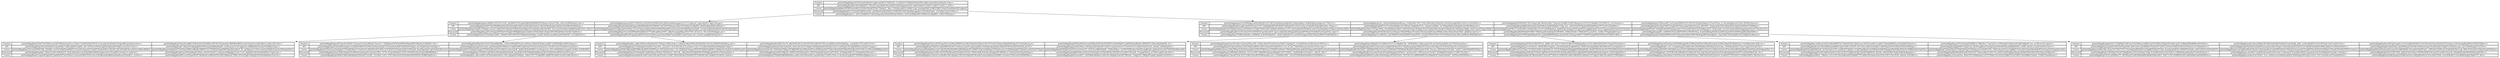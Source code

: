 digraph G{
node[shape=none];
Nodo0[label=<<table><tr><td>Nombre</td>
<td>gAAAAABggKhqKc4iUKGOq5EhKSy0cUjJdciehS8NO7TbHGSN_7cxZXyHTv5TRkQ5WxKoNP6ct4JZiCwkx3BeSds8Dyj9e-I-Vg==</td>
</tr><tr><td>DPI</td>
<td>gAAAAABggKhq9lnU8FsX6jN0T9_79Q-JEUqsaElK4E3KuLdFR1GZDF4gtpsZd1b5C-4qWcIQdiTveCN9F1UnRP17uOSA_Z_LVA==</td>
</tr><tr><td>Correo</td>
<td>gAAAAABggKhqMBksPXlTRFbuOoMfc2LNQNsGRrAElYY6o7TbKqNl-_XlmL_0Oh2bk-qBGLGxMRc1zAp_RuxXpk05KUxGBEEDKUGYmhLYrx8iNkv0WUabke4=</td>
</tr><tr><td>Password</td>
<td>gAAAAABggKhq01cvC2FjaDESJ9AVmwWv_gQ5BmW1pMxPHQw14TMFWFx5Sh1BsIRAyzgq4mUmStdSQC0gEr_oUPnKpUmjGtC2Ww==</td>
</tr><tr><td>Cuenta</td>
<td>gAAAAABggKhqyzL1_oQUunYdkKNrT7qForQAquwhmTdGhD9s5qUEM41z_0AvV2yX99paW013fMDvfcEoHq9Eb_vLfHcUXQIQrg==</td>
</tr></table>>];
Nodo1[label=<<table><tr><td>Nombre</td>
<td>gAAAAABggKhqbg4cAMlBVLZPf1Ar7eONi_5kDM0cEPThLhpKYJRIA92RS88K5DF0bnqci-iQsuD7Nhz_N0zLlPQ9WRuldnCufw==</td>
<td>gAAAAABggKhqashxmiWUOS9L8vzUjSVhXPzSQYRYSl3isCJSlZiruzkkr4eaqpo1yFcTU1sHgs-pO_Spp3sKyfPe74kJcGWLpg==</td>
</tr><tr><td>DPI</td>
<td>gAAAAABggKhq5APFYYpFtR9IMlrpSXaTknl3EhskJNcHifCmvpXL8h63VatOy-vKl1bEMrgEpIjuVsBsthvPa4l3BwHLBAIZeg==</td>
<td>gAAAAABggKhq9wHbAAkPpgynSK0H8mBIhrNOOI60927o4rvbYTOWospo3sljw5347JOXb23uDlp8ELviX4f2hlBqzXM01qXNiA==</td>
</tr><tr><td>Correo</td>
<td>gAAAAABggKhq5URqfCs795hgELcwsZt1-YkjYuX3G3BwjSjVTBQ0TaNsQ9JqLFb3vbQIQlLaiWxrRCBIf1_lEy1aleZNwA6Iw-kIAR859m863O21t-cRurU=</td>
<td>gAAAAABggKhqigHm01DjJnzykU6OXVtg_FsFnCYljqwmRdxgI3DVOwfNRFBmjdRGruVamwlweKZc8KP6pExkQqSS_iwcDp3wBJ43R2qXZHUk61BUZqbeAJQ=</td>
</tr><tr><td>Password</td>
<td>gAAAAABggKhqaeB-r2ErkpbxI9VZIwYO5iljq0rTffZkJKjFgbwUAAHztUfVHnYk4EclNnJeU8FxWR2fjtYbyY1dGl4CToJNSA==</td>
<td>gAAAAABggKhqGGLh-KSd0WQdVIa6IbK52V77wBUqh80ncDTB7_jXRyPcwpAzJMJuaDVLP7PX_6COsUw_781cGB-I8Tidbghv-g==</td>
</tr><tr><td>Cuenta</td>
<td>gAAAAABggKhqT5aTUkn0Dg-NdIZv_F6HfcP3uW10HGYW7bWgNaLjiVeQkni_lamXEvXQdeLyyu6KQvpoDOQ9vS67_GCzSJH3FQ==</td>
<td>gAAAAABggKhqR9LHScgp2JCpKfVF2eVyLlCylNwrazj-qT2me9b4b7ns4ar0IJ5L-QeeYGyhxz-u9_1xGim1wefp8JN1kVSgUA==</td>
</tr></table>>];
Nodo0->Nodo1
Nodo2[label=<<table><tr><td>Nombre</td>
<td>gAAAAABggKhqT5j5b576CZDb3cmVQFTrMmDsGgxTx-vs1Ddv17mh9hTQ9txTSUX_V1wxydJc5DaS44bUN5qpOIBUqe6tqwCnSw==</td>
<td>gAAAAABggKhq79Aywl8-qIR8vGFKQLDQv58wRRbcSTK76CThnAmDqo7R8VfKw9RHUcp4T-d1qy0I-zCpDFQKecQ_6Kd-GR2-QQ==</td>
</tr><tr><td>DPI</td>
<td>gAAAAABggKhqa39-bod5XSbYA-5p5y8SgC75j9XcIj6j4Y31g94G_i0c73STbUxFM2hEtgKNnSijbs4yfP3DJxQ-enw2XUUidw==</td>
<td>gAAAAABggKhqE72fkyzH5YfguJhqfDnYSWorlzpPqMJ9yfKqSfF_otZbLqum3u7bUqhjjvozUrB8bB4IIxwNaXoPL94BJQGX2g==</td>
</tr><tr><td>Correo</td>
<td>gAAAAABggKhqL2Pyvm0GPXU59g_4Zo9Kk_tn2OtvYPAj92imWKPO122emDv3gwpNu7AxKkTTlie8aZdErvrZhLDif_IjN-NEAD8ClhcaSd5m3sKReulRSKo=</td>
<td>gAAAAABggKhqytw9jnDQG72GSYgOoPRFavfBhiBy3RRPG1IvL7DNB3ZAAgrWWFWjeZkOqt8uE_iVe_gGHgeeSc1tTk3-wwhGyO0jMUjUqwSo508aEJwINvI=</td>
</tr><tr><td>Password</td>
<td>gAAAAABggKhqAHg_C9fajT1xxBe-H26HiyC0_3EqCZ0prQbcn-6uyVpjVJI6Sit8SbQGg4yzwVzn-PEdqfNCnEvkmCU-oq5fUA==</td>
<td>gAAAAABggKhqZZxysDNAu0BngPn2Hsk_uE9ClGPzQUS_b4q2deaGRfpg8jyTz34o-7cvd_A4gMEEirdrYuHAn46WzUvTga0-yg==</td>
</tr><tr><td>Cuenta</td>
<td>gAAAAABggKhqdr-Ysppx9E9gyHFCguK4HOjTTwrZVRm5i-aQrxmStMVvYOSv5nw1ERrMhah4DpBHnwbAqMumoGSmdh-E_2s20w==</td>
<td>gAAAAABggKhqMYCssV2Pjq4sRrPf7AhoWnDI-wIBY0zFFJUxWYrDRjAexE7fMiCcPGGoTqJN-NiZpZJcVEfvHoDdJOk5z33zCQ==</td>
</tr></table>>];
Nodo1->Nodo2
Nodo3[label=<<table><tr><td>Nombre</td>
<td>gAAAAABggKhqbmHFYgLDO109t0c7ieawuel12Tp2oMEqPL35uat31_7ZikMhnyVW7KuE669Pt4MqebRPFMkrRxaUdiWfiYG-3A==</td>
<td>gAAAAABggKhqiIWp39i3O5mP1RzhARJitf8k2_16Wvz6TB2JAP5nx2Lsz4HwyUH8rIGEiPqkvsouRk71hZHMVjKjLoMM1iHayg==</td>
</tr><tr><td>DPI</td>
<td>gAAAAABggKhqs2PHxXQWnmoJEy5czCJHMYiBXPYsNYKXvZaNIu2ie6ujUGVZmwKuXoMEPzhWIQYFeRypX_doUWp8oGbyCOzaMg==</td>
<td>gAAAAABggKhqosgySVj7ye4k_wjQNt4zq90SPMBx6sCCHiklG9I9OvDpEDaGFD23ZruIVnym2Vv7NLBFVLl2UEVeK8GChUJLoQ==</td>
</tr><tr><td>Correo</td>
<td>gAAAAABggKhqVrP0zYtmuQwfsjjXzF7FNaBEPAdrCo7m691tiLvXDVAFteSl1zPXvC4cYT82EVUNOajr5pZhUCKYfwyB_jYazD0go9qV3-gFO4uK5xBvGaw=</td>
<td>gAAAAABggKhq4lSUFL8bq0Gt2qgE2VYHiQLMynh52vFwR43yvuEonCJcW_QxfKrOZ5JuSNKPLl-mc0mgrzcwa_KS1vz6HbDhjUzmppbCxSz8lp_TnHRj5R8=</td>
</tr><tr><td>Password</td>
<td>gAAAAABggKhqNmy2NBvM2pptYZvMRvhh5ia4yqufGcOmOylrTKlL-7Y7W_SCqFo4lNgSZ13e3G-GPXFkFt2muESg2y98ZMl0Wg==</td>
<td>gAAAAABggKhqCrTZX6VLoqFH9o1yB3a8nb6tka5Am9j_2xq3Q8c2GIFEiMjQkDiqBYgscJLWcGEIj4Ve4znRY6LToaritPuvug==</td>
</tr><tr><td>Cuenta</td>
<td>gAAAAABggKhq9yD6W3GB6LARrj8SgbYZNZpNCTwOfjC_Fy258sL7v0cV_VY-V1Mziufv9UPpZ3kdnt00SNPA5Yz5HB6PipJH1g==</td>
<td>gAAAAABggKhq_68zcwXiDUzZT9zhmlbAvBmw-UI6-CqJQqxkTOdHJom_o0Nsc5SU7TvMgHREcAJIXFWCbbKQ-Vm4lUzSBvAGxQ==</td>
</tr></table>>];
Nodo1->Nodo3
Nodo4[label=<<table><tr><td>Nombre</td>
<td>gAAAAABggKhqMyo_Jbktvl8V0wmWgEWaSD-iThYigaL29WjvYeip-Q_GhKPpLMpxTHWwIhOH4ZHUuPcQxLf5BhNNAMdRulq_gA==</td>
<td>gAAAAABggKhqfZnNfft1Oez78_dBuTDiPyHULOe9CEFPSVxQIbT9r7WYcasGqMIYq-XuVhTIpR5qn_-eamKfAyUT3UyI6P3vCA==</td>
</tr><tr><td>DPI</td>
<td>gAAAAABggKhqCO3ZZpNjjFbcAlwBvUhzo3Pd-_znLoISs7-3C2clPuOXc2CLsasXm1UClj7-VUZxBq-YHjAH6Aw8BeJDgPCQdg==</td>
<td>gAAAAABggKhqnRsAJ7hzXvxQia58A_tKwCn0GALFPGRpbUls6MpIhQtdVHQYaKo3swFULzf4Tg0a7HUpBDBMaCocEkaB75zspg==</td>
</tr><tr><td>Correo</td>
<td>gAAAAABggKhqo95BCbBJcbyJXEP9WreRc6KFLZV6WTnq1_W524nk2L2AL2_Ow-3J3BQ2d1Nqsgo7KYiOTLYj89GOpBfRUv5kMtJcSoe5ydQLOxzRhMrugVo=</td>
<td>gAAAAABggKhqiGxDe6svXt-OI56NAeT-VBgiy2VORJE9MGZg18Wm9o8TuLeMWIdiax9lrF7dAtxOSxhiDQFYkMaPUJv8JsoVSUYoPLLncVPoudOMBBg9wQQ=</td>
</tr><tr><td>Password</td>
<td>gAAAAABggKhqeuPYaPa6qf012Q892RznazFHmD-M2PldewF_dEO-Bj__lIKq5HnzFF06jh8GKVD58MJpnqh4PN2o10X2xepHFg==</td>
<td>gAAAAABggKhqIyxQZICtMJLhR_iNBPI3SD2ih62pd5Vc-rSXl70Zq4IqBvdmslUw87GK5d_0CSkdgv0MC3x-UMAquKXeO0ZnaQ==</td>
</tr><tr><td>Cuenta</td>
<td>gAAAAABggKhq0au8nkrfb-wKYCSjn97hILo8eF5LkiUvUhWC18PyEk9Ghel2VebfHY5F5FMttWoTAZ-n9Aki4GYL94iNLvAa6A==</td>
<td>gAAAAABggKhqCPXA8DZdKRMMoXxusuMtvzNueNKwxM5-uapQMcl9q1TuQZLC0Vm-tv-qZ-KnnEayJJ3EfCYHDW4xlDJjRpseow==</td>
</tr></table>>];
Nodo1->Nodo4
Nodo5[label=<<table><tr><td>Nombre</td>
<td>gAAAAABggKhqzt5h-hPIW6gpn-xKMviWJVJ0-LW7uWTyPqyWAxxjvlBpcKiFr594ajrQRqu1-KQf9SiKJtrjua9gxncN-700Cw==</td>
<td>gAAAAABggKhqGuw_GBQsniHBNglo6n8RLap_I-PdiZe9Rc79Cu720Z1M4rQDqTNHxP8o-OeDZ6uyIrqKHfnOUAZYsz7izM3iWQ==</td>
<td>gAAAAABggKhqdPMPXkPw765CDinqUjkFNK4DiEIXhC7APpwXUDeBl87Ft6B7hRmg5iQ-P507g7FMn8BnT2E5ZWPO5_Ew-WwdeA==</td>
<td>gAAAAABggKhqzxO5Rtxzc8K7YwZcnqGWBMEEIECDYGGFlZQJmZSkIqa-FGTeePD5au_D_nEybAyRJaeVhTvDio13fPMiz3hwoA==</td>
</tr><tr><td>DPI</td>
<td>gAAAAABggKhqWwvpJJ1obt0OGNswj1CTo7vOqZjdIgNB9-WGYKNFC4ISpzEbFCzYzxY1zPg-vl-ERaI9UEghGJ6VahSw_ETqiw==</td>
<td>gAAAAABggKhq6MCULY7sw0hnHtkReciEvcl9lvqU1XqKoRoFU4c_ALKAxtoL6HbG_Vy7f28gofHibAxD46ptKcm03dFb8XdocA==</td>
<td>gAAAAABggKhqlzIfJMtrlDGmEJx1k4lClWn4-Pq0PdZffn8e775Jg_Dz1_vkPw-YQl787Hyg9oWZZq0W8oxUP72orFl-uPmkWA==</td>
<td>gAAAAABggKhqF8uvhKg7GKT5aCg8rnW76IzsauIqc058szPmntp_6M1PZV_2eqAisw8oLENvaWrpOhAU2lpdGnFMPfxFUZ6W0g==</td>
</tr><tr><td>Correo</td>
<td>gAAAAABggKhqD5xEtTAkDJcGhSxsacZNN4ELE3GdJP76VAGxQO1zKBQlUXWlEpsCccf7t-e5jTuydSyHVZXTRsZcxxhvLDaH0opBIysvZWqnUqd19msQBfs=</td>
<td>gAAAAABggKhqaYbm7LtTQpUPWp_Gnsd0NjbzKcHKA-CGJVSG6OwjuC8C8gJUIEnPV2qHnORLEdnA83eGBq6YyXr18bHphaO9JdjI_u9sS7mwJ7PqlpyHMqE=</td>
<td>gAAAAABggKhqXTWCl7-eLfNxHNCuVHAdvWec3UsCUnBTKlkwbyA_4JnBAOJsLHopqyPIYZuiy0PQVczkgJkk3gs9CYneTt7qpsjsqrfKYjTrbwDGL6tgAPo=</td>
<td>gAAAAABggKhqKDPoiAU7DQ6JHv8u0PNSqTgzum6n7CSeGnMVDIyVUbrFb6Bygzlp7F_RCJVsGjN_FrsL9Z-Q0sbxIlhK2l3gpfyqySv8-ievt79xoJ7ayL0=</td>
</tr><tr><td>Password</td>
<td>gAAAAABggKhqXhv5oTwOAuSUPcr0DNF827qxODxwkOV_6pcLLsRjGdXcQfEdjjnAbFjtqr4dPTWnd1NOAMzPxyVGpAE02a_6pw==</td>
<td>gAAAAABggKhqYFrDrMc9qVLoLSHzptnUWjhHPBgxcYEsQZnUfOuILJL0jdE2kuu9WbKzL9Sycl4TpcB1dnTZkE_qK0JEmGqtUw==</td>
<td>gAAAAABggKhqHkVIHAbbYCMM17Mhi9zqwKG4qlTgtQ3GWNBTu_V8XbsNtD4v17BSKiA97LmylwFZx_Vz06yv70Opjl4q8jYv5g==</td>
<td>gAAAAABggKhq4q8lV_sQXMOOiTQea5fKP59NFvLPPoMUX5g-_KmhFJ48btqZbi5KsGyHXUk3jzfcXPwS0DWQyJlBLl48jUl6PA==</td>
</tr><tr><td>Cuenta</td>
<td>gAAAAABggKhq37I5RfrreMnWxe_Dh8Mk0_jUAOHVzKpHwY_1htjN-rhJDASEOa-ueO4QY5yqgsyNH5j7WqAUjMZeP3u6lGXbXA==</td>
<td>gAAAAABggKhqevCuMZ5Fn_dQ1HHPjYGxN4yIP8MOe5hhePNZ_1Yw4qTTf5PSUB5vCd7SU8VytbxCh9r1RbvanWRhAvWDk5685Q==</td>
<td>gAAAAABggKhqIVxYFMTQpk6Mju6ESScaaixKXf9lf6WZIqFauAr4ZsbSL3C9oxgrxMlCY7-WWTVsQq9NDlYPFDtLEF5NRUS3KA==</td>
<td>gAAAAABggKhqlskc81iByb4MPMrSmFUBmtqSOifdmP348YOkzWqgDBThHowJgQrU_bop1D9yI760nvkQM21QLoNtJBnaFo9hmA==</td>
</tr></table>>];
Nodo0->Nodo5
Nodo6[label=<<table><tr><td>Nombre</td>
<td>gAAAAABggKhqSTy9cedVtPEqieZXn1Ob3KmMMfEZuwTRmTNq4T6c5fDuuCA01TI7xezK1YIlwjmSXIgWMFp8p3UUS2xhtKncLg==</td>
<td>gAAAAABggKhqxBTiKnHXtDzVvmS9NJhQNNVuixNYlERbf7nLRAr86JrFUojA9YkYiQaffX4nE-AWKNiGU5I6LoMpDih8iI4l_Q==</td>
</tr><tr><td>DPI</td>
<td>gAAAAABggKhqCN9bPl21nqMMRPEK-WLI7Vu0neas1pbVYraqtzzmjlRD-oYQeb8nukukzbtkz3MihNPORTKuQHVNlSI3B_JN1A==</td>
<td>gAAAAABggKhqrjywH3iODHw_0HGfjsnmXi34XLlW7LIBErUumboPwlvsCV7eVrfYV0-VvU8ZZPvbdTEwS5_a0ml4l_dDMdZgSA==</td>
</tr><tr><td>Correo</td>
<td>gAAAAABggKhqFqicgzPKe8g9Dmsnab7cJhQTgf7hJ30A9PSwJMV0KpQoYFcHW873OgCir4D8HgwY5DQd2unGar1SJTJDtghfdjj7TQPgiGLcdQ3OsH7ONg8=</td>
<td>gAAAAABggKhqW5BSJHi-PySVrVwmUIm2xUl_AOTx5us9RNA8ADE_O3Nk-KHkuz_vLF0FOYMEsIjwc9n95hLqoBk3q6_g6Qtxb3vlaLSS7H5PJ-WoMkrotA8=</td>
</tr><tr><td>Password</td>
<td>gAAAAABggKhqo4meVuBE3zZNNVReMowjPIZbrAidOtvEZ6z_FRM1Z0dk-PoH1Kcu0oIgjm8P1BWMa1x7xbFopOxmD0qo26AIxg==</td>
<td>gAAAAABggKhqluQ8BEHibezVNbzwTVoDwqKV-stIThPa8YIIw1BTQZCeE3ndB1FPPpxIX_7CypgkTbhGq_nt7B0UvgkM1OpURA==</td>
</tr><tr><td>Cuenta</td>
<td>gAAAAABggKhq1TdutzEvoyRuRN19kU4JzIhpU5H35wTA2kjr9D-RtzzAh3v4q1XakNnpYLKHIK3-v6vAGyt74PxayNuVDPANMA==</td>
<td>gAAAAABggKhqhHFmumWG7_HztVBRL48oBtyEczbbCDs1WJ44Jt-8weMY7BYoOEc_ZAgJS35l_DWJjuPPzq6qCzIdqbk7sd3A5Q==</td>
</tr></table>>];
Nodo5->Nodo6
Nodo7[label=<<table><tr><td>Nombre</td>
<td>gAAAAABggKhqAqwFmLRUxBw1u2fwGjTIttmvHL-vF4KvoReZS33ct8rOiuorYoIZ11YqdOg5O_UexDZ40AwvILMh55myU99F2w==</td>
<td>gAAAAABggKhqweBbJzjVLv5LQMtYnFQ7T1Cr08gBbCIlC_59SKAH02v1lHgcngAvj7dt-ab7Qe04zzj5kKtLwjt7Yh0S2GxpYg==</td>
</tr><tr><td>DPI</td>
<td>gAAAAABggKhqVIEHpvh4NbaLLDdCPAa8LnRfSECDBC104oehDY3fQbT8ctC-5rt_H_Xm77llHEWlD-joacLfnY6t-6V3nz-iTg==</td>
<td>gAAAAABggKhqkmHZEuziAeLxfn1nZngKYk8cBnd3Gx7XXp0FpsgGgG5R6yPrh7mZsra-6tCl6jyeZYTFW3iESZqC0u7LXGbxiQ==</td>
</tr><tr><td>Correo</td>
<td>gAAAAABggKhqDRMloaDoxszz2Kg7ffOqLE2jL82loieqdZEet0X25FVK0eGsyc5FfMICntP6wSc7MtAgDNNsHg-qd4QSGIAqquATk2iJHSCaFpzlFnJm8pU=</td>
<td>gAAAAABggKhqWLfXrSQDT_QMHjMxPHQcTo1lmuTC4M0xXd7t9PMQdCBzpWYte6IFE2po6-tF0X_YSszavj_M0T5bh3C63sNhl_7xJ3b7-mXaItWdMXN3WqU=</td>
</tr><tr><td>Password</td>
<td>gAAAAABggKhqnrLfMNSKLyWnEp0_v5L43-xVBC7jhJMMC6oprqeQ8qqdtUSN75H4Fq__TjnW0niJPrzz1tSduCv_-KJvrX_7JA==</td>
<td>gAAAAABggKhqILk1hyxAwDTqZcB1HqPh6jyJpeFjSP83m7_kz22oUdtY_CWtGmzLmi-NrAFU7IGMqI4E6G4yKhU1cRXl75ScPg==</td>
</tr><tr><td>Cuenta</td>
<td>gAAAAABggKhqr7AmzB7OuP-Zj1n7cXkE-kYao4EkT0Wrxpq6LvarLl_wTxk9Rs2NZv_1ltvrQ7YAiE0lqHrh69IhvLfLSPjWDw==</td>
<td>gAAAAABggKhqkNMWuPyyaMz5irf6rhHqjxu955HQ14G0_5Ye7tIyCGCuBWNMHH7pxvBdbdX2Z7QebtGm8uK7_mDTIemPHPHDSw==</td>
</tr></table>>];
Nodo5->Nodo7
Nodo8[label=<<table><tr><td>Nombre</td>
<td>gAAAAABggKhqSi67kErlC9KE9YGvh_9dRl5-efO-Dsb7n7rDeY3LBkVi7DXlHpKgdhj1wU5GcuRHcWtlE42PrUNyq5ENtYsbzQ==</td>
<td>gAAAAABggKhqv0xZuQrkc4sXFNlbKizgJeMGoN8XtjOXyR3k10MnyWsoIxyK-wOWeGMpI2M-WZp0xQsL-FdsXSJLOQ0c-BNJ_Q==</td>
</tr><tr><td>DPI</td>
<td>gAAAAABggKhqZ-Eclv0hGS1_Wf485BDvPLgkQ2_yd5aFBrdAALfx3g8eKfOm7S0M5sltA5jxp6Brjt3WsWMLeltO1xlFqiXdyQ==</td>
<td>gAAAAABggKhqPs_rvi3_FyaBjSiLJogUeb8ikcAM-sMs6WkBzkv9iNhRa2oLIAUQav_3YbD4osRcS6T-c1fnz7LqJuTZ1En0UQ==</td>
</tr><tr><td>Correo</td>
<td>gAAAAABggKhqBPsoN3LUZOps73C3BvEOjG6Co5JlVN0GO1-5VCK3N6J6p8zDXQjJgRPiXllI9qWMi9_MaIB7NDVdvAy3PO70FaDXEJvYoj3G1638FlbNTd4=</td>
<td>gAAAAABggKhq2bfAqaK6TsXY-LN924j93amaaTxGVc480VKbYoetVJBY2vUArSx1s39df-e032uGed7Srw6YmlWEiJy6BhDiC6e6Y9xwJ1b0o8pqt09zj_U=</td>
</tr><tr><td>Password</td>
<td>gAAAAABggKhqhwWHcdEPTYJuILckJP0IC4LAVI2d3WYvbvjPgcdiBD3nKsCgRpIid6PN2jbMaMjHm9wuZgyOi_tYxWCpJ8j2DQ==</td>
<td>gAAAAABggKhqF_93P5tWYzfEu8K8dK5ii5rWJoOIF3SzLSsJFzKtjsA5ujZelmw9OlwqHAhgbgNGNcfl7Fvd283zHMrlGDe_IA==</td>
</tr><tr><td>Cuenta</td>
<td>gAAAAABggKhqdDk18E3KeDwpf02UZo2icIP7T04UjUrNWQOiCoW0FnBF6J5hrc8lhb41S1FL8jg5UXKtvSyvpk4VZ1YMFJdIlA==</td>
<td>gAAAAABggKhqxa3ImS49ayUNOF44czQtU-WSStZICfgs176MCMrVQzDLJ3Sw9v-Tcak4NYT1Y5E4M1T1AYMpVHbPV--XkLSm1Q==</td>
</tr></table>>];
Nodo5->Nodo8
Nodo9[label=<<table><tr><td>Nombre</td>
<td>gAAAAABggKhq-wdKnotxoOIn3oRwIMR5FNL75Ru05tXztL5jbn5xwu34YYSwnATeULwJ4Q73I2bqSRWkTq-mIOi2JAbFNtjtwQ==</td>
<td>gAAAAABggKhqaoFVQ1IaPaqiZ2MlRGzs7fX6aPsz7-5uyGyELvv1PWuQgTC43JnEixB-CjBUHjfJal01uoy_wc9XrwtGb1VgyQ==</td>
</tr><tr><td>DPI</td>
<td>gAAAAABggKhqIGaoY3RvZBRNnlzzKlBl07ZptG5AW1uVIGF0_fN-OFeh-n3fhcOeItGjKUCclKPNpxotfCW5ADQOVXOD5SBQhg==</td>
<td>gAAAAABggKhqKJJlDWOt-WgD1Zp_RlGAGzpJ8xuFEasltjytmw0HA3Wiri4saRdSJX4H81e_4096_8doALu1AatKGfnNZE3inw==</td>
</tr><tr><td>Correo</td>
<td>gAAAAABggKhqKZtDyqK0RX83QS_l2UXzOn4LGTYl_px0KCJl753JbRy1-ULljlFVpdRkxEwIcPM8Adz508VNXphguPKdV0JIs2EKsNa7MffB4iAAwOiqYNw=</td>
<td>gAAAAABggKhqlC5SdmZXqrYi7LfkD5kF0g5U0lSphjswOcoNASYv9Ts_cWtIrx0yoQ3i1hu16jjBRZ1Yz4uAfOvGkwZ96whBrWTooFbzq5H552gnkZosr8A=</td>
</tr><tr><td>Password</td>
<td>gAAAAABggKhqqH1nAETdlIIxeXw9VcELKELjGZVG5QJ0iwX3dqCZJrWf7BJDWIIP_RefxW_wRo4IERkP-9Qhyt0Bp5kzIpbqQw==</td>
<td>gAAAAABggKhqlXK4RuIWWxAH3VD01irX7T5kamHKyTG5ZUTVs-y0ZPLwkPPqBpgYAIugEufHXKGXbEZBuGP9uSHgvxf59kjzZA==</td>
</tr><tr><td>Cuenta</td>
<td>gAAAAABggKhqnNKGL_Y9kQn1-Lk7z1NU2HuaDRGqHFitMqfHF7VUaBhiU6Enhqf1feSn5lLh2UlEC1NLyPLW_akinwh_KQsYKQ==</td>
<td>gAAAAABggKhq-nYmogA3tm_BNmTXUFbMpHqiecCZe7678iIb1zYvaVQTxG8JbD7IcmF2WFsCXnNBBgUhAm8_U2H4b74spXdpoA==</td>
</tr></table>>];
Nodo5->Nodo9
Nodo10[label=<<table><tr><td>Nombre</td>
<td>gAAAAABggKhq4qeEDU1C56jP9JoVCRYvmLIvH3X6bxyrOjkfleUqYrZUWkFyFEJjlaD67ykEk-qGB_VQBjxhXWaRR9hw00GSdQ==</td>
<td>gAAAAABggKhqs9k-5pla2xXBqI-ZfC5HGb2K6QbP4Qi0lcSCtqCDGJib_gfI4_3crIAc4IjnK9COvNL5PZnzK-UK41oQtiN7yA==</td>
<td>gAAAAABggKhqlSzwbIUjgGtwghLCs5sGLyRtj0SfS9lLP1AwUKGxZmVd2mISxlEZ2E3mQjmCwDGZonkjMyqfWYezZY8LVtQJDw==</td>
</tr><tr><td>DPI</td>
<td>gAAAAABggKhq-JCga6SFEMC2irN3pEI0W_8hP16zrFLxjYM9bfFOYImHNT7j3PcVclOYDvFDKfEZFX05eWDIZaVL1w1WjAzMcA==</td>
<td>gAAAAABggKhqh0YptfQDouhEj8VNunx2jGmrdk1fYf2gsL7hXsDakGqOhTxr8Y1O2U8h8WrNePJlNPHWKUJdXlyTCEMHE6z0Xw==</td>
<td>gAAAAABggKhqBwe0p6EMg7sIjr4SMhuyKGNYAB-DH0tmlUtjejr3EQD0usjXCZNgfYGs3HIOyLzsqn_2q-F549Q6aopSC1X1FA==</td>
</tr><tr><td>Correo</td>
<td>gAAAAABggKhqooQWqCRb_jiGpsC617XOCT5CL74wrDgjTpBEHlAVvA3DgBfiTt9NpS7OQp_4mQqnIgVtK5Q-3DlMITYyYo4hs_ji4S1h0P2UeliIA16HxVI=</td>
<td>gAAAAABggKhqbevyhGbjB4sIIXnX1kIo4vLsZpuOpoRcjxCmjEHWTiHxQv76HnbVmUguim91ZaOJ6GT6ze6Oh2OGSZHm5vVhzeKT-Pe00GJ76IUyLtskato=</td>
<td>gAAAAABggKhq48I5pZ4lnSywjlGonqunVLaRkl0H6Rz1DsqxIh6-WqZPvpLl-_rHPwSQ-TfAR1mLAGh6QS63Nnv1qk_BVhcU83cZylLvOI4gOTnpFNAXyAo=</td>
</tr><tr><td>Password</td>
<td>gAAAAABggKhqeYvKfYRqTEOLjGTfAtkfJGKvn2OUbCK2lyp7V6pvYcVjVMzV2Zxuo3033dh311QR4WxKziqShdNpUGeMv6LKoQ==</td>
<td>gAAAAABggKhqw-eZoNbG7zeQHPxDnoam0LZoYl-ZmC7snKnep2PTFzab4JeTkB2ECgujahmGehCtQ3QZjBrlrPa5yQk17s0wSg==</td>
<td>gAAAAABggKhqkYu4UZ5JV7XYjt_qZBzIUk3EwRxsvTWlV82DfW2FfFvgLHY1w4WvOrrnCK_SSkqBNbwkI58FKlNi8m2jZ4TIIw==</td>
</tr><tr><td>Cuenta</td>
<td>gAAAAABggKhqFw03UpZHMyuCV_xWTWujQUyuBSNklQqMX3kKfK4Yk62eBaU_9X471C9t7d3RMEFju0GvqfXQ9hKvrhkN4EB95A==</td>
<td>gAAAAABggKhqvdaSnoCwCZNX-y_0-zu_td94a3cmzVbKdtmqZpPsCKMDzJqvtKVluQp1ssA33-7eS-UuhxtRruaVUHaqSSbItA==</td>
<td>gAAAAABggKhqQoIiIkVqq5gq183lfiFJxwOm1yWJajNfVn6y2CoG4-9QoT3NM_wy2rDAEJ8a7cens5B0lEbqIIpj7Bp8UCV_9A==</td>
</tr></table>>];
Nodo5->Nodo10

}
